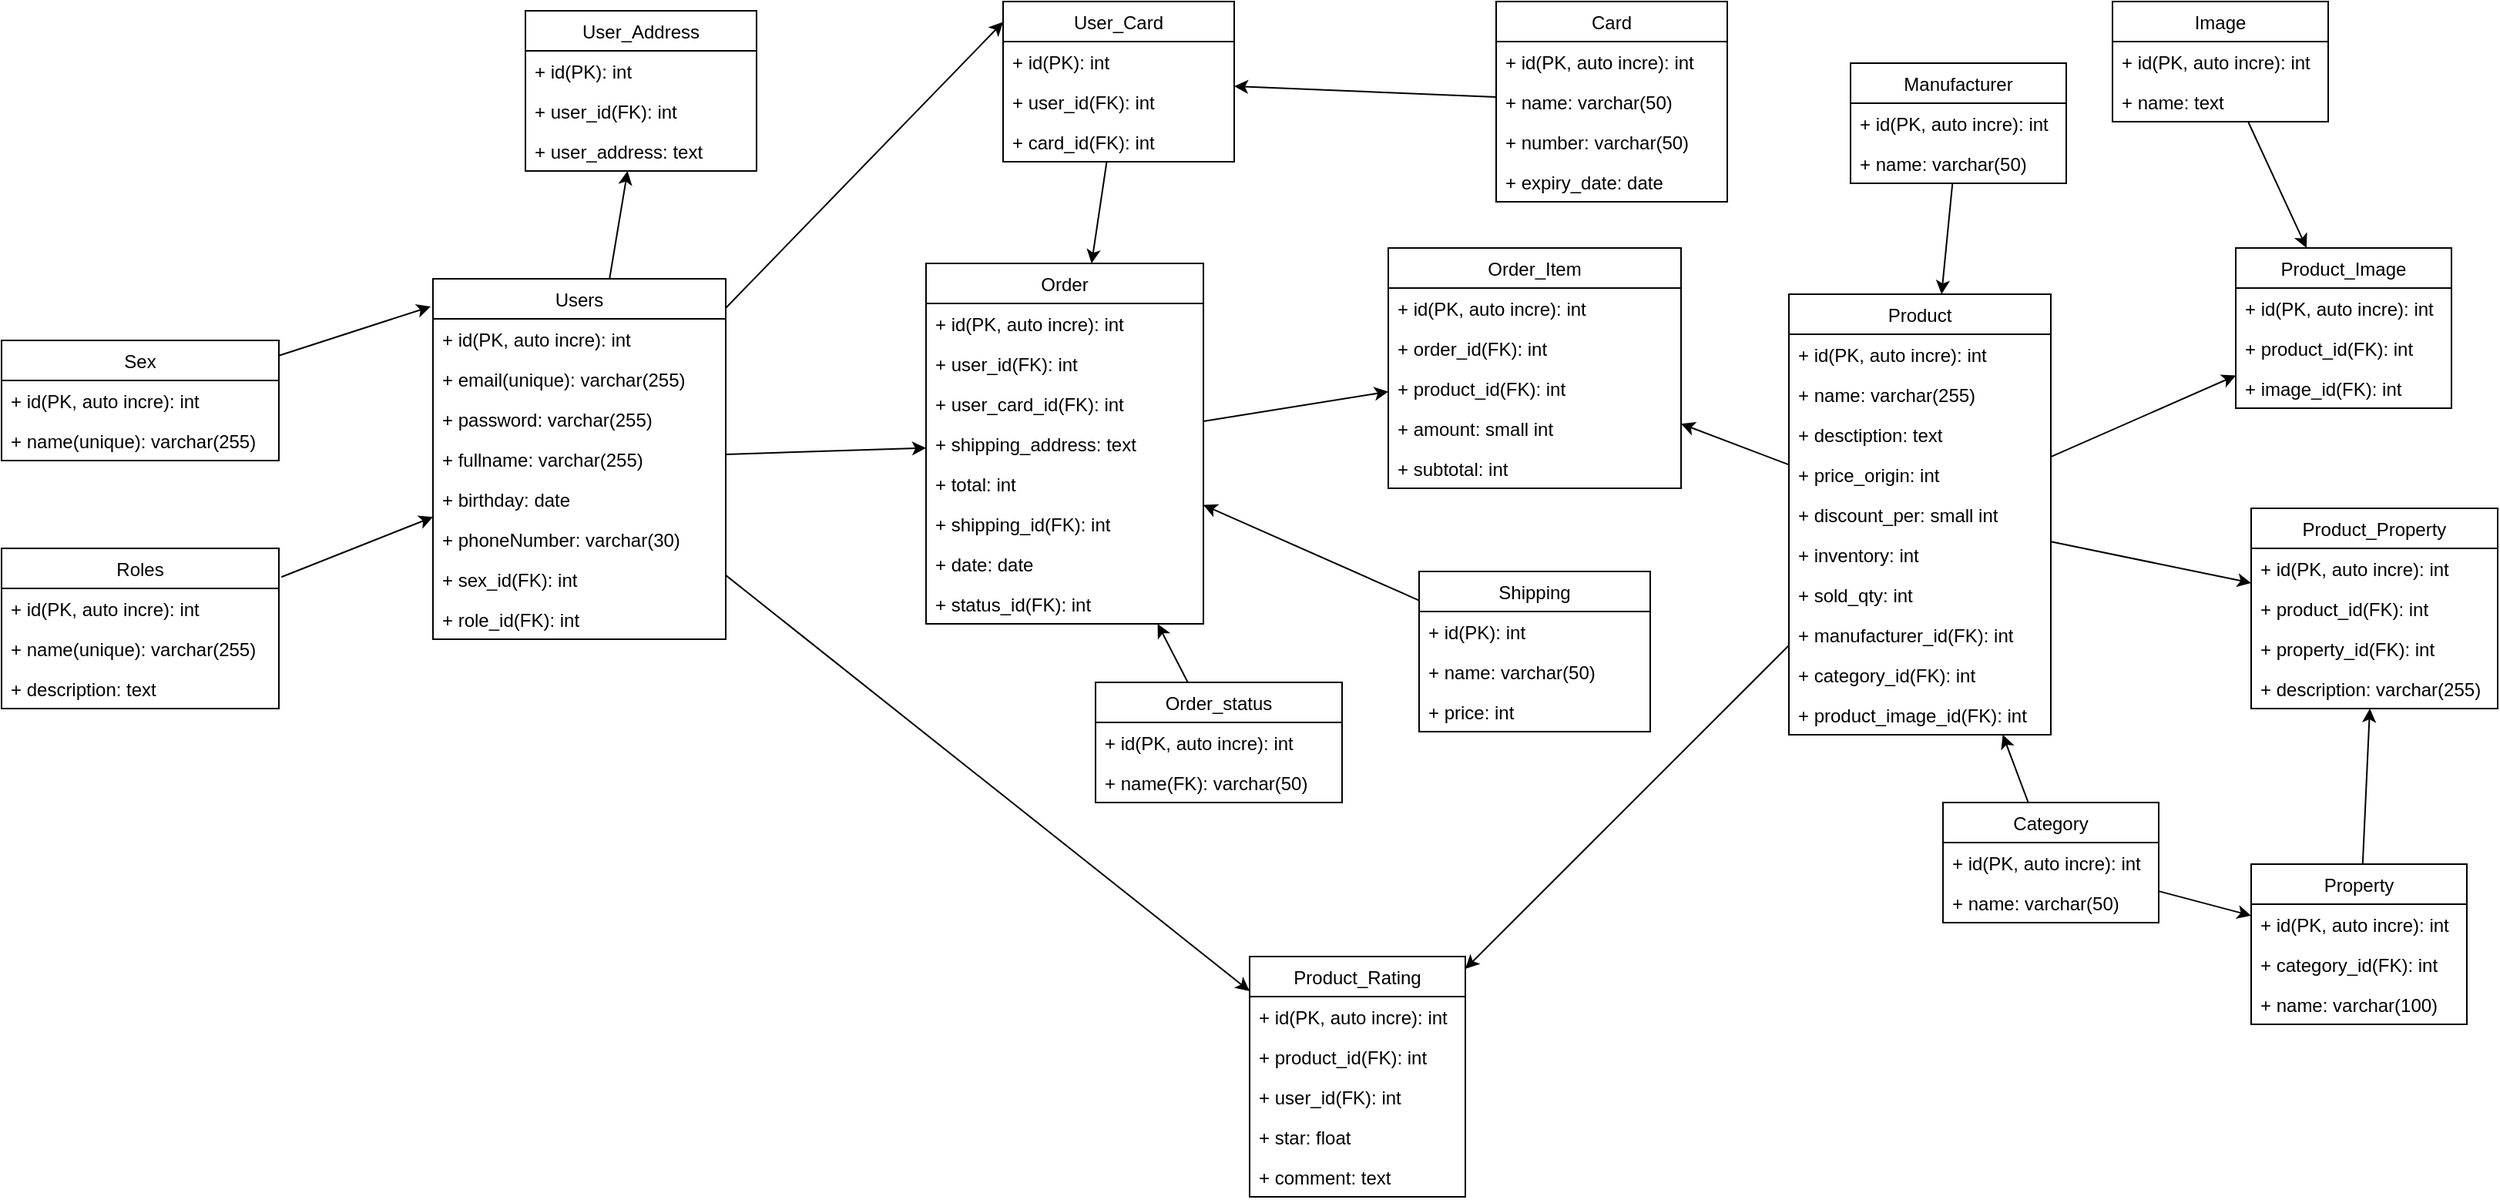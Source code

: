 <mxfile version="20.3.0" type="device"><diagram id="pCCXOSY00g3fwWu3y9kj" name="Page-1"><mxGraphModel dx="1662" dy="857" grid="1" gridSize="10" guides="1" tooltips="1" connect="1" arrows="1" fold="1" page="1" pageScale="1" pageWidth="1654" pageHeight="1169" math="0" shadow="0"><root><mxCell id="0"/><mxCell id="1" parent="0"/><mxCell id="ByuE5IIOljSIj743Fonj-1" value="Users" style="swimlane;fontStyle=0;childLayout=stackLayout;horizontal=1;startSize=26;fillColor=none;horizontalStack=0;resizeParent=1;resizeParentMax=0;resizeLast=0;collapsible=1;marginBottom=0;" parent="1" vertex="1"><mxGeometry x="310" y="190" width="190" height="234" as="geometry"/></mxCell><mxCell id="ByuE5IIOljSIj743Fonj-2" value="+ id(PK, auto incre): int" style="text;strokeColor=none;fillColor=none;align=left;verticalAlign=top;spacingLeft=4;spacingRight=4;overflow=hidden;rotatable=0;points=[[0,0.5],[1,0.5]];portConstraint=eastwest;" parent="ByuE5IIOljSIj743Fonj-1" vertex="1"><mxGeometry y="26" width="190" height="26" as="geometry"/></mxCell><mxCell id="ByuE5IIOljSIj743Fonj-3" value="+ email(unique): varchar(255)" style="text;strokeColor=none;fillColor=none;align=left;verticalAlign=top;spacingLeft=4;spacingRight=4;overflow=hidden;rotatable=0;points=[[0,0.5],[1,0.5]];portConstraint=eastwest;" parent="ByuE5IIOljSIj743Fonj-1" vertex="1"><mxGeometry y="52" width="190" height="26" as="geometry"/></mxCell><mxCell id="ByuE5IIOljSIj743Fonj-4" value="+ password: varchar(255)" style="text;strokeColor=none;fillColor=none;align=left;verticalAlign=top;spacingLeft=4;spacingRight=4;overflow=hidden;rotatable=0;points=[[0,0.5],[1,0.5]];portConstraint=eastwest;" parent="ByuE5IIOljSIj743Fonj-1" vertex="1"><mxGeometry y="78" width="190" height="26" as="geometry"/></mxCell><mxCell id="ByuE5IIOljSIj743Fonj-5" value="+ fullname: varchar(255)" style="text;strokeColor=none;fillColor=none;align=left;verticalAlign=top;spacingLeft=4;spacingRight=4;overflow=hidden;rotatable=0;points=[[0,0.5],[1,0.5]];portConstraint=eastwest;" parent="ByuE5IIOljSIj743Fonj-1" vertex="1"><mxGeometry y="104" width="190" height="26" as="geometry"/></mxCell><mxCell id="ByuE5IIOljSIj743Fonj-9" value="+ birthday: date" style="text;strokeColor=none;fillColor=none;align=left;verticalAlign=top;spacingLeft=4;spacingRight=4;overflow=hidden;rotatable=0;points=[[0,0.5],[1,0.5]];portConstraint=eastwest;" parent="ByuE5IIOljSIj743Fonj-1" vertex="1"><mxGeometry y="130" width="190" height="26" as="geometry"/></mxCell><mxCell id="ByuE5IIOljSIj743Fonj-6" value="+ phoneNumber: varchar(30)" style="text;strokeColor=none;fillColor=none;align=left;verticalAlign=top;spacingLeft=4;spacingRight=4;overflow=hidden;rotatable=0;points=[[0,0.5],[1,0.5]];portConstraint=eastwest;" parent="ByuE5IIOljSIj743Fonj-1" vertex="1"><mxGeometry y="156" width="190" height="26" as="geometry"/></mxCell><mxCell id="ByuE5IIOljSIj743Fonj-7" value="+ sex_id(FK): int " style="text;strokeColor=none;fillColor=none;align=left;verticalAlign=top;spacingLeft=4;spacingRight=4;overflow=hidden;rotatable=0;points=[[0,0.5],[1,0.5]];portConstraint=eastwest;" parent="ByuE5IIOljSIj743Fonj-1" vertex="1"><mxGeometry y="182" width="190" height="26" as="geometry"/></mxCell><mxCell id="ByuE5IIOljSIj743Fonj-42" value="+ role_id(FK): int " style="text;strokeColor=none;fillColor=none;align=left;verticalAlign=top;spacingLeft=4;spacingRight=4;overflow=hidden;rotatable=0;points=[[0,0.5],[1,0.5]];portConstraint=eastwest;" parent="ByuE5IIOljSIj743Fonj-1" vertex="1"><mxGeometry y="208" width="190" height="26" as="geometry"/></mxCell><mxCell id="ByuE5IIOljSIj743Fonj-10" value="Sex" style="swimlane;fontStyle=0;childLayout=stackLayout;horizontal=1;startSize=26;fillColor=none;horizontalStack=0;resizeParent=1;resizeParentMax=0;resizeLast=0;collapsible=1;marginBottom=0;" parent="1" vertex="1"><mxGeometry x="30" y="230" width="180" height="78" as="geometry"/></mxCell><mxCell id="ByuE5IIOljSIj743Fonj-11" value="+ id(PK, auto incre): int" style="text;strokeColor=none;fillColor=none;align=left;verticalAlign=top;spacingLeft=4;spacingRight=4;overflow=hidden;rotatable=0;points=[[0,0.5],[1,0.5]];portConstraint=eastwest;" parent="ByuE5IIOljSIj743Fonj-10" vertex="1"><mxGeometry y="26" width="180" height="26" as="geometry"/></mxCell><mxCell id="ByuE5IIOljSIj743Fonj-12" value="+ name(unique): varchar(255)" style="text;strokeColor=none;fillColor=none;align=left;verticalAlign=top;spacingLeft=4;spacingRight=4;overflow=hidden;rotatable=0;points=[[0,0.5],[1,0.5]];portConstraint=eastwest;" parent="ByuE5IIOljSIj743Fonj-10" vertex="1"><mxGeometry y="52" width="180" height="26" as="geometry"/></mxCell><mxCell id="ByuE5IIOljSIj743Fonj-19" value="User_Address" style="swimlane;fontStyle=0;childLayout=stackLayout;horizontal=1;startSize=26;fillColor=none;horizontalStack=0;resizeParent=1;resizeParentMax=0;resizeLast=0;collapsible=1;marginBottom=0;" parent="1" vertex="1"><mxGeometry x="370" y="16" width="150" height="104" as="geometry"/></mxCell><mxCell id="ByuE5IIOljSIj743Fonj-70" value="+ id(PK): int" style="text;strokeColor=none;fillColor=none;align=left;verticalAlign=top;spacingLeft=4;spacingRight=4;overflow=hidden;rotatable=0;points=[[0,0.5],[1,0.5]];portConstraint=eastwest;" parent="ByuE5IIOljSIj743Fonj-19" vertex="1"><mxGeometry y="26" width="150" height="26" as="geometry"/></mxCell><mxCell id="ByuE5IIOljSIj743Fonj-20" value="+ user_id(FK): int" style="text;strokeColor=none;fillColor=none;align=left;verticalAlign=top;spacingLeft=4;spacingRight=4;overflow=hidden;rotatable=0;points=[[0,0.5],[1,0.5]];portConstraint=eastwest;" parent="ByuE5IIOljSIj743Fonj-19" vertex="1"><mxGeometry y="52" width="150" height="26" as="geometry"/></mxCell><mxCell id="ByuE5IIOljSIj743Fonj-21" value="+ user_address: text" style="text;strokeColor=none;fillColor=none;align=left;verticalAlign=top;spacingLeft=4;spacingRight=4;overflow=hidden;rotatable=0;points=[[0,0.5],[1,0.5]];portConstraint=eastwest;" parent="ByuE5IIOljSIj743Fonj-19" vertex="1"><mxGeometry y="78" width="150" height="26" as="geometry"/></mxCell><mxCell id="ByuE5IIOljSIj743Fonj-25" value="" style="endArrow=classic;html=1;rounded=0;" parent="1" source="ByuE5IIOljSIj743Fonj-1" target="ByuE5IIOljSIj743Fonj-19" edge="1"><mxGeometry width="50" height="50" relative="1" as="geometry"><mxPoint x="630" y="170" as="sourcePoint"/><mxPoint x="610" y="140" as="targetPoint"/></mxGeometry></mxCell><mxCell id="ByuE5IIOljSIj743Fonj-27" value="" style="endArrow=classic;html=1;rounded=0;entryX=-0.008;entryY=0.077;entryDx=0;entryDy=0;entryPerimeter=0;" parent="1" source="ByuE5IIOljSIj743Fonj-10" target="ByuE5IIOljSIj743Fonj-1" edge="1"><mxGeometry width="50" height="50" relative="1" as="geometry"><mxPoint x="621.9" y="95.184" as="sourcePoint"/><mxPoint x="677" y="55.99" as="targetPoint"/></mxGeometry></mxCell><mxCell id="ByuE5IIOljSIj743Fonj-28" value="User_Card" style="swimlane;fontStyle=0;childLayout=stackLayout;horizontal=1;startSize=26;fillColor=none;horizontalStack=0;resizeParent=1;resizeParentMax=0;resizeLast=0;collapsible=1;marginBottom=0;" parent="1" vertex="1"><mxGeometry x="680" y="10" width="150" height="104" as="geometry"/></mxCell><mxCell id="ByuE5IIOljSIj743Fonj-114" value="+ id(PK): int" style="text;strokeColor=none;fillColor=none;align=left;verticalAlign=top;spacingLeft=4;spacingRight=4;overflow=hidden;rotatable=0;points=[[0,0.5],[1,0.5]];portConstraint=eastwest;" parent="ByuE5IIOljSIj743Fonj-28" vertex="1"><mxGeometry y="26" width="150" height="26" as="geometry"/></mxCell><mxCell id="ByuE5IIOljSIj743Fonj-29" value="+ user_id(FK): int" style="text;strokeColor=none;fillColor=none;align=left;verticalAlign=top;spacingLeft=4;spacingRight=4;overflow=hidden;rotatable=0;points=[[0,0.5],[1,0.5]];portConstraint=eastwest;" parent="ByuE5IIOljSIj743Fonj-28" vertex="1"><mxGeometry y="52" width="150" height="26" as="geometry"/></mxCell><mxCell id="ByuE5IIOljSIj743Fonj-30" value="+ card_id(FK): int" style="text;strokeColor=none;fillColor=none;align=left;verticalAlign=top;spacingLeft=4;spacingRight=4;overflow=hidden;rotatable=0;points=[[0,0.5],[1,0.5]];portConstraint=eastwest;" parent="ByuE5IIOljSIj743Fonj-28" vertex="1"><mxGeometry y="78" width="150" height="26" as="geometry"/></mxCell><mxCell id="ByuE5IIOljSIj743Fonj-31" value="Card" style="swimlane;fontStyle=0;childLayout=stackLayout;horizontal=1;startSize=26;fillColor=none;horizontalStack=0;resizeParent=1;resizeParentMax=0;resizeLast=0;collapsible=1;marginBottom=0;" parent="1" vertex="1"><mxGeometry x="1000" y="10" width="150" height="130" as="geometry"/></mxCell><mxCell id="ByuE5IIOljSIj743Fonj-32" value="+ id(PK, auto incre): int" style="text;strokeColor=none;fillColor=none;align=left;verticalAlign=top;spacingLeft=4;spacingRight=4;overflow=hidden;rotatable=0;points=[[0,0.5],[1,0.5]];portConstraint=eastwest;" parent="ByuE5IIOljSIj743Fonj-31" vertex="1"><mxGeometry y="26" width="150" height="26" as="geometry"/></mxCell><mxCell id="ByuE5IIOljSIj743Fonj-35" value="+ name: varchar(50)" style="text;strokeColor=none;fillColor=none;align=left;verticalAlign=top;spacingLeft=4;spacingRight=4;overflow=hidden;rotatable=0;points=[[0,0.5],[1,0.5]];portConstraint=eastwest;" parent="ByuE5IIOljSIj743Fonj-31" vertex="1"><mxGeometry y="52" width="150" height="26" as="geometry"/></mxCell><mxCell id="ByuE5IIOljSIj743Fonj-33" value="+ number: varchar(50)" style="text;strokeColor=none;fillColor=none;align=left;verticalAlign=top;spacingLeft=4;spacingRight=4;overflow=hidden;rotatable=0;points=[[0,0.5],[1,0.5]];portConstraint=eastwest;" parent="ByuE5IIOljSIj743Fonj-31" vertex="1"><mxGeometry y="78" width="150" height="26" as="geometry"/></mxCell><mxCell id="ByuE5IIOljSIj743Fonj-34" value="+ expiry_date: date" style="text;strokeColor=none;fillColor=none;align=left;verticalAlign=top;spacingLeft=4;spacingRight=4;overflow=hidden;rotatable=0;points=[[0,0.5],[1,0.5]];portConstraint=eastwest;" parent="ByuE5IIOljSIj743Fonj-31" vertex="1"><mxGeometry y="104" width="150" height="26" as="geometry"/></mxCell><mxCell id="ByuE5IIOljSIj743Fonj-37" value="" style="endArrow=classic;html=1;rounded=0;" parent="1" source="ByuE5IIOljSIj743Fonj-31" target="ByuE5IIOljSIj743Fonj-28" edge="1"><mxGeometry width="50" height="50" relative="1" as="geometry"><mxPoint x="689.86" y="35.99" as="sourcePoint"/><mxPoint x="641.35" y="30.842" as="targetPoint"/></mxGeometry></mxCell><mxCell id="ByuE5IIOljSIj743Fonj-38" value="" style="endArrow=classic;html=1;rounded=0;entryX=0;entryY=0.128;entryDx=0;entryDy=0;entryPerimeter=0;" parent="1" source="ByuE5IIOljSIj743Fonj-1" target="ByuE5IIOljSIj743Fonj-28" edge="1"><mxGeometry width="50" height="50" relative="1" as="geometry"><mxPoint x="441.9" y="95.184" as="sourcePoint"/><mxPoint x="487" y="35.99" as="targetPoint"/></mxGeometry></mxCell><mxCell id="ByuE5IIOljSIj743Fonj-39" value="Roles" style="swimlane;fontStyle=0;childLayout=stackLayout;horizontal=1;startSize=26;fillColor=none;horizontalStack=0;resizeParent=1;resizeParentMax=0;resizeLast=0;collapsible=1;marginBottom=0;" parent="1" vertex="1"><mxGeometry x="30" y="365" width="180" height="104" as="geometry"/></mxCell><mxCell id="ByuE5IIOljSIj743Fonj-40" value="+ id(PK, auto incre): int" style="text;strokeColor=none;fillColor=none;align=left;verticalAlign=top;spacingLeft=4;spacingRight=4;overflow=hidden;rotatable=0;points=[[0,0.5],[1,0.5]];portConstraint=eastwest;" parent="ByuE5IIOljSIj743Fonj-39" vertex="1"><mxGeometry y="26" width="180" height="26" as="geometry"/></mxCell><mxCell id="ByuE5IIOljSIj743Fonj-41" value="+ name(unique): varchar(255)" style="text;strokeColor=none;fillColor=none;align=left;verticalAlign=top;spacingLeft=4;spacingRight=4;overflow=hidden;rotatable=0;points=[[0,0.5],[1,0.5]];portConstraint=eastwest;" parent="ByuE5IIOljSIj743Fonj-39" vertex="1"><mxGeometry y="52" width="180" height="26" as="geometry"/></mxCell><mxCell id="ByuE5IIOljSIj743Fonj-44" value="+ description: text" style="text;strokeColor=none;fillColor=none;align=left;verticalAlign=top;spacingLeft=4;spacingRight=4;overflow=hidden;rotatable=0;points=[[0,0.5],[1,0.5]];portConstraint=eastwest;" parent="ByuE5IIOljSIj743Fonj-39" vertex="1"><mxGeometry y="78" width="180" height="26" as="geometry"/></mxCell><mxCell id="ByuE5IIOljSIj743Fonj-43" value="" style="endArrow=classic;html=1;rounded=0;exitX=1.009;exitY=0.179;exitDx=0;exitDy=0;exitPerimeter=0;" parent="1" source="ByuE5IIOljSIj743Fonj-39" target="ByuE5IIOljSIj743Fonj-1" edge="1"><mxGeometry width="50" height="50" relative="1" as="geometry"><mxPoint x="202.34" y="31.7" as="sourcePoint"/><mxPoint x="248.48" y="98.018" as="targetPoint"/></mxGeometry></mxCell><mxCell id="ByuE5IIOljSIj743Fonj-45" value="Product" style="swimlane;fontStyle=0;childLayout=stackLayout;horizontal=1;startSize=26;fillColor=none;horizontalStack=0;resizeParent=1;resizeParentMax=0;resizeLast=0;collapsible=1;marginBottom=0;" parent="1" vertex="1"><mxGeometry x="1190" y="200" width="170" height="286" as="geometry"/></mxCell><mxCell id="ByuE5IIOljSIj743Fonj-46" value="+ id(PK, auto incre): int" style="text;strokeColor=none;fillColor=none;align=left;verticalAlign=top;spacingLeft=4;spacingRight=4;overflow=hidden;rotatable=0;points=[[0,0.5],[1,0.5]];portConstraint=eastwest;" parent="ByuE5IIOljSIj743Fonj-45" vertex="1"><mxGeometry y="26" width="170" height="26" as="geometry"/></mxCell><mxCell id="ByuE5IIOljSIj743Fonj-48" value="+ name: varchar(255)" style="text;strokeColor=none;fillColor=none;align=left;verticalAlign=top;spacingLeft=4;spacingRight=4;overflow=hidden;rotatable=0;points=[[0,0.5],[1,0.5]];portConstraint=eastwest;" parent="ByuE5IIOljSIj743Fonj-45" vertex="1"><mxGeometry y="52" width="170" height="26" as="geometry"/></mxCell><mxCell id="ByuE5IIOljSIj743Fonj-51" value="+ desctiption: text" style="text;strokeColor=none;fillColor=none;align=left;verticalAlign=top;spacingLeft=4;spacingRight=4;overflow=hidden;rotatable=0;points=[[0,0.5],[1,0.5]];portConstraint=eastwest;" parent="ByuE5IIOljSIj743Fonj-45" vertex="1"><mxGeometry y="78" width="170" height="26" as="geometry"/></mxCell><mxCell id="ByuE5IIOljSIj743Fonj-52" value="+ price_origin: int" style="text;strokeColor=none;fillColor=none;align=left;verticalAlign=top;spacingLeft=4;spacingRight=4;overflow=hidden;rotatable=0;points=[[0,0.5],[1,0.5]];portConstraint=eastwest;" parent="ByuE5IIOljSIj743Fonj-45" vertex="1"><mxGeometry y="104" width="170" height="26" as="geometry"/></mxCell><mxCell id="ByuE5IIOljSIj743Fonj-131" value="+ discount_per: small int" style="text;strokeColor=none;fillColor=none;align=left;verticalAlign=top;spacingLeft=4;spacingRight=4;overflow=hidden;rotatable=0;points=[[0,0.5],[1,0.5]];portConstraint=eastwest;" parent="ByuE5IIOljSIj743Fonj-45" vertex="1"><mxGeometry y="130" width="170" height="26" as="geometry"/></mxCell><mxCell id="ByuE5IIOljSIj743Fonj-94" value="+ inventory: int" style="text;strokeColor=none;fillColor=none;align=left;verticalAlign=top;spacingLeft=4;spacingRight=4;overflow=hidden;rotatable=0;points=[[0,0.5],[1,0.5]];portConstraint=eastwest;" parent="ByuE5IIOljSIj743Fonj-45" vertex="1"><mxGeometry y="156" width="170" height="26" as="geometry"/></mxCell><mxCell id="uLathXWh0T-gcdPRuInu-1" value="+ sold_qty: int" style="text;strokeColor=none;fillColor=none;align=left;verticalAlign=top;spacingLeft=4;spacingRight=4;overflow=hidden;rotatable=0;points=[[0,0.5],[1,0.5]];portConstraint=eastwest;" parent="ByuE5IIOljSIj743Fonj-45" vertex="1"><mxGeometry y="182" width="170" height="26" as="geometry"/></mxCell><mxCell id="ByuE5IIOljSIj743Fonj-53" value="+ manufacturer_id(FK): int" style="text;strokeColor=none;fillColor=none;align=left;verticalAlign=top;spacingLeft=4;spacingRight=4;overflow=hidden;rotatable=0;points=[[0,0.5],[1,0.5]];portConstraint=eastwest;" parent="ByuE5IIOljSIj743Fonj-45" vertex="1"><mxGeometry y="208" width="170" height="26" as="geometry"/></mxCell><mxCell id="ByuE5IIOljSIj743Fonj-73" value="+ category_id(FK): int" style="text;strokeColor=none;fillColor=none;align=left;verticalAlign=top;spacingLeft=4;spacingRight=4;overflow=hidden;rotatable=0;points=[[0,0.5],[1,0.5]];portConstraint=eastwest;" parent="ByuE5IIOljSIj743Fonj-45" vertex="1"><mxGeometry y="234" width="170" height="26" as="geometry"/></mxCell><mxCell id="ByuE5IIOljSIj743Fonj-54" value="+ product_image_id(FK): int" style="text;strokeColor=none;fillColor=none;align=left;verticalAlign=top;spacingLeft=4;spacingRight=4;overflow=hidden;rotatable=0;points=[[0,0.5],[1,0.5]];portConstraint=eastwest;" parent="ByuE5IIOljSIj743Fonj-45" vertex="1"><mxGeometry y="260" width="170" height="26" as="geometry"/></mxCell><mxCell id="ByuE5IIOljSIj743Fonj-55" value="Manufacturer" style="swimlane;fontStyle=0;childLayout=stackLayout;horizontal=1;startSize=26;fillColor=none;horizontalStack=0;resizeParent=1;resizeParentMax=0;resizeLast=0;collapsible=1;marginBottom=0;" parent="1" vertex="1"><mxGeometry x="1230" y="50" width="140" height="78" as="geometry"/></mxCell><mxCell id="ByuE5IIOljSIj743Fonj-56" value="+ id(PK, auto incre): int" style="text;strokeColor=none;fillColor=none;align=left;verticalAlign=top;spacingLeft=4;spacingRight=4;overflow=hidden;rotatable=0;points=[[0,0.5],[1,0.5]];portConstraint=eastwest;" parent="ByuE5IIOljSIj743Fonj-55" vertex="1"><mxGeometry y="26" width="140" height="26" as="geometry"/></mxCell><mxCell id="ByuE5IIOljSIj743Fonj-57" value="+ name: varchar(50)" style="text;strokeColor=none;fillColor=none;align=left;verticalAlign=top;spacingLeft=4;spacingRight=4;overflow=hidden;rotatable=0;points=[[0,0.5],[1,0.5]];portConstraint=eastwest;" parent="ByuE5IIOljSIj743Fonj-55" vertex="1"><mxGeometry y="52" width="140" height="26" as="geometry"/></mxCell><mxCell id="ByuE5IIOljSIj743Fonj-61" value="" style="endArrow=classic;html=1;rounded=0;" parent="1" source="ByuE5IIOljSIj743Fonj-55" target="ByuE5IIOljSIj743Fonj-45" edge="1"><mxGeometry width="50" height="50" relative="1" as="geometry"><mxPoint x="201.62" y="148.616" as="sourcePoint"/><mxPoint x="250" y="164.942" as="targetPoint"/></mxGeometry></mxCell><mxCell id="ByuE5IIOljSIj743Fonj-62" value="Image" style="swimlane;fontStyle=0;childLayout=stackLayout;horizontal=1;startSize=26;fillColor=none;horizontalStack=0;resizeParent=1;resizeParentMax=0;resizeLast=0;collapsible=1;marginBottom=0;" parent="1" vertex="1"><mxGeometry x="1400" y="10" width="140" height="78" as="geometry"/></mxCell><mxCell id="ByuE5IIOljSIj743Fonj-63" value="+ id(PK, auto incre): int" style="text;strokeColor=none;fillColor=none;align=left;verticalAlign=top;spacingLeft=4;spacingRight=4;overflow=hidden;rotatable=0;points=[[0,0.5],[1,0.5]];portConstraint=eastwest;" parent="ByuE5IIOljSIj743Fonj-62" vertex="1"><mxGeometry y="26" width="140" height="26" as="geometry"/></mxCell><mxCell id="ByuE5IIOljSIj743Fonj-64" value="+ name: text" style="text;strokeColor=none;fillColor=none;align=left;verticalAlign=top;spacingLeft=4;spacingRight=4;overflow=hidden;rotatable=0;points=[[0,0.5],[1,0.5]];portConstraint=eastwest;" parent="ByuE5IIOljSIj743Fonj-62" vertex="1"><mxGeometry y="52" width="140" height="26" as="geometry"/></mxCell><mxCell id="ByuE5IIOljSIj743Fonj-65" value="Product_Image" style="swimlane;fontStyle=0;childLayout=stackLayout;horizontal=1;startSize=26;fillColor=none;horizontalStack=0;resizeParent=1;resizeParentMax=0;resizeLast=0;collapsible=1;marginBottom=0;" parent="1" vertex="1"><mxGeometry x="1480" y="170" width="140" height="104" as="geometry"/></mxCell><mxCell id="ByuE5IIOljSIj743Fonj-66" value="+ id(PK, auto incre): int" style="text;strokeColor=none;fillColor=none;align=left;verticalAlign=top;spacingLeft=4;spacingRight=4;overflow=hidden;rotatable=0;points=[[0,0.5],[1,0.5]];portConstraint=eastwest;" parent="ByuE5IIOljSIj743Fonj-65" vertex="1"><mxGeometry y="26" width="140" height="26" as="geometry"/></mxCell><mxCell id="ByuE5IIOljSIj743Fonj-67" value="+ product_id(FK): int" style="text;strokeColor=none;fillColor=none;align=left;verticalAlign=top;spacingLeft=4;spacingRight=4;overflow=hidden;rotatable=0;points=[[0,0.5],[1,0.5]];portConstraint=eastwest;" parent="ByuE5IIOljSIj743Fonj-65" vertex="1"><mxGeometry y="52" width="140" height="26" as="geometry"/></mxCell><mxCell id="ByuE5IIOljSIj743Fonj-72" value="+ image_id(FK): int" style="text;strokeColor=none;fillColor=none;align=left;verticalAlign=top;spacingLeft=4;spacingRight=4;overflow=hidden;rotatable=0;points=[[0,0.5],[1,0.5]];portConstraint=eastwest;" parent="ByuE5IIOljSIj743Fonj-65" vertex="1"><mxGeometry y="78" width="140" height="26" as="geometry"/></mxCell><mxCell id="ByuE5IIOljSIj743Fonj-69" value="" style="endArrow=classic;html=1;rounded=0;" parent="1" source="ByuE5IIOljSIj743Fonj-62" target="ByuE5IIOljSIj743Fonj-65" edge="1"><mxGeometry width="50" height="50" relative="1" as="geometry"><mxPoint x="199.32" y="448.658" as="sourcePoint"/><mxPoint x="360.34" y="466.64" as="targetPoint"/></mxGeometry></mxCell><mxCell id="ByuE5IIOljSIj743Fonj-71" value="" style="endArrow=classic;html=1;rounded=0;" parent="1" source="ByuE5IIOljSIj743Fonj-45" target="ByuE5IIOljSIj743Fonj-65" edge="1"><mxGeometry width="50" height="50" relative="1" as="geometry"><mxPoint x="132.38" y="556.24" as="sourcePoint"/><mxPoint x="186.92" y="591.778" as="targetPoint"/></mxGeometry></mxCell><mxCell id="ByuE5IIOljSIj743Fonj-74" value="Category" style="swimlane;fontStyle=0;childLayout=stackLayout;horizontal=1;startSize=26;fillColor=none;horizontalStack=0;resizeParent=1;resizeParentMax=0;resizeLast=0;collapsible=1;marginBottom=0;" parent="1" vertex="1"><mxGeometry x="1290" y="530" width="140" height="78" as="geometry"/></mxCell><mxCell id="ByuE5IIOljSIj743Fonj-75" value="+ id(PK, auto incre): int" style="text;strokeColor=none;fillColor=none;align=left;verticalAlign=top;spacingLeft=4;spacingRight=4;overflow=hidden;rotatable=0;points=[[0,0.5],[1,0.5]];portConstraint=eastwest;" parent="ByuE5IIOljSIj743Fonj-74" vertex="1"><mxGeometry y="26" width="140" height="26" as="geometry"/></mxCell><mxCell id="ByuE5IIOljSIj743Fonj-76" value="+ name: varchar(50)" style="text;strokeColor=none;fillColor=none;align=left;verticalAlign=top;spacingLeft=4;spacingRight=4;overflow=hidden;rotatable=0;points=[[0,0.5],[1,0.5]];portConstraint=eastwest;" parent="ByuE5IIOljSIj743Fonj-74" vertex="1"><mxGeometry y="52" width="140" height="26" as="geometry"/></mxCell><mxCell id="ByuE5IIOljSIj743Fonj-77" value="" style="endArrow=classic;html=1;rounded=0;" parent="1" source="ByuE5IIOljSIj743Fonj-74" target="ByuE5IIOljSIj743Fonj-45" edge="1"><mxGeometry width="50" height="50" relative="1" as="geometry"><mxPoint x="219.32" y="431.658" as="sourcePoint"/><mxPoint x="280.34" y="468.72" as="targetPoint"/></mxGeometry></mxCell><mxCell id="ByuE5IIOljSIj743Fonj-79" value="Property" style="swimlane;fontStyle=0;childLayout=stackLayout;horizontal=1;startSize=26;fillColor=none;horizontalStack=0;resizeParent=1;resizeParentMax=0;resizeLast=0;collapsible=1;marginBottom=0;" parent="1" vertex="1"><mxGeometry x="1490" y="570" width="140" height="104" as="geometry"/></mxCell><mxCell id="ByuE5IIOljSIj743Fonj-80" value="+ id(PK, auto incre): int" style="text;strokeColor=none;fillColor=none;align=left;verticalAlign=top;spacingLeft=4;spacingRight=4;overflow=hidden;rotatable=0;points=[[0,0.5],[1,0.5]];portConstraint=eastwest;" parent="ByuE5IIOljSIj743Fonj-79" vertex="1"><mxGeometry y="26" width="140" height="26" as="geometry"/></mxCell><mxCell id="ByuE5IIOljSIj743Fonj-81" value="+ category_id(FK): int" style="text;strokeColor=none;fillColor=none;align=left;verticalAlign=top;spacingLeft=4;spacingRight=4;overflow=hidden;rotatable=0;points=[[0,0.5],[1,0.5]];portConstraint=eastwest;" parent="ByuE5IIOljSIj743Fonj-79" vertex="1"><mxGeometry y="52" width="140" height="26" as="geometry"/></mxCell><mxCell id="ByuE5IIOljSIj743Fonj-82" value="+ name: varchar(100)" style="text;strokeColor=none;fillColor=none;align=left;verticalAlign=top;spacingLeft=4;spacingRight=4;overflow=hidden;rotatable=0;points=[[0,0.5],[1,0.5]];portConstraint=eastwest;" parent="ByuE5IIOljSIj743Fonj-79" vertex="1"><mxGeometry y="78" width="140" height="26" as="geometry"/></mxCell><mxCell id="ByuE5IIOljSIj743Fonj-84" value="" style="endArrow=classic;html=1;rounded=0;" parent="1" source="ByuE5IIOljSIj743Fonj-74" target="ByuE5IIOljSIj743Fonj-79" edge="1"><mxGeometry width="50" height="50" relative="1" as="geometry"><mxPoint x="538.489" y="736" as="sourcePoint"/><mxPoint x="440" y="630.795" as="targetPoint"/></mxGeometry></mxCell><mxCell id="ByuE5IIOljSIj743Fonj-85" value="Product_Property" style="swimlane;fontStyle=0;childLayout=stackLayout;horizontal=1;startSize=26;fillColor=none;horizontalStack=0;resizeParent=1;resizeParentMax=0;resizeLast=0;collapsible=1;marginBottom=0;" parent="1" vertex="1"><mxGeometry x="1490" y="339" width="160" height="130" as="geometry"/></mxCell><mxCell id="ByuE5IIOljSIj743Fonj-86" value="+ id(PK, auto incre): int" style="text;strokeColor=none;fillColor=none;align=left;verticalAlign=top;spacingLeft=4;spacingRight=4;overflow=hidden;rotatable=0;points=[[0,0.5],[1,0.5]];portConstraint=eastwest;" parent="ByuE5IIOljSIj743Fonj-85" vertex="1"><mxGeometry y="26" width="160" height="26" as="geometry"/></mxCell><mxCell id="ByuE5IIOljSIj743Fonj-87" value="+ product_id(FK): int" style="text;strokeColor=none;fillColor=none;align=left;verticalAlign=top;spacingLeft=4;spacingRight=4;overflow=hidden;rotatable=0;points=[[0,0.5],[1,0.5]];portConstraint=eastwest;" parent="ByuE5IIOljSIj743Fonj-85" vertex="1"><mxGeometry y="52" width="160" height="26" as="geometry"/></mxCell><mxCell id="ByuE5IIOljSIj743Fonj-90" value="+ property_id(FK): int" style="text;strokeColor=none;fillColor=none;align=left;verticalAlign=top;spacingLeft=4;spacingRight=4;overflow=hidden;rotatable=0;points=[[0,0.5],[1,0.5]];portConstraint=eastwest;" parent="ByuE5IIOljSIj743Fonj-85" vertex="1"><mxGeometry y="78" width="160" height="26" as="geometry"/></mxCell><mxCell id="ByuE5IIOljSIj743Fonj-89" value="+ description: varchar(255)" style="text;strokeColor=none;fillColor=none;align=left;verticalAlign=top;spacingLeft=4;spacingRight=4;overflow=hidden;rotatable=0;points=[[0,0.5],[1,0.5]];portConstraint=eastwest;" parent="ByuE5IIOljSIj743Fonj-85" vertex="1"><mxGeometry y="104" width="160" height="26" as="geometry"/></mxCell><mxCell id="ByuE5IIOljSIj743Fonj-92" value="" style="endArrow=classic;html=1;rounded=0;" parent="1" source="ByuE5IIOljSIj743Fonj-45" target="ByuE5IIOljSIj743Fonj-85" edge="1"><mxGeometry width="50" height="50" relative="1" as="geometry"><mxPoint x="558.489" y="610" as="sourcePoint"/><mxPoint x="460.0" y="504.795" as="targetPoint"/></mxGeometry></mxCell><mxCell id="ByuE5IIOljSIj743Fonj-93" value="" style="endArrow=classic;html=1;rounded=0;" parent="1" source="ByuE5IIOljSIj743Fonj-79" target="ByuE5IIOljSIj743Fonj-85" edge="1"><mxGeometry width="50" height="50" relative="1" as="geometry"><mxPoint x="660" y="742.574" as="sourcePoint"/><mxPoint x="760" y="704.426" as="targetPoint"/></mxGeometry></mxCell><mxCell id="ByuE5IIOljSIj743Fonj-95" value="Order_Item" style="swimlane;fontStyle=0;childLayout=stackLayout;horizontal=1;startSize=26;fillColor=none;horizontalStack=0;resizeParent=1;resizeParentMax=0;resizeLast=0;collapsible=1;marginBottom=0;" parent="1" vertex="1"><mxGeometry x="930" y="170" width="190" height="156" as="geometry"/></mxCell><mxCell id="ByuE5IIOljSIj743Fonj-96" value="+ id(PK, auto incre): int" style="text;strokeColor=none;fillColor=none;align=left;verticalAlign=top;spacingLeft=4;spacingRight=4;overflow=hidden;rotatable=0;points=[[0,0.5],[1,0.5]];portConstraint=eastwest;" parent="ByuE5IIOljSIj743Fonj-95" vertex="1"><mxGeometry y="26" width="190" height="26" as="geometry"/></mxCell><mxCell id="ByuE5IIOljSIj743Fonj-118" value="+ order_id(FK): int" style="text;strokeColor=none;fillColor=none;align=left;verticalAlign=top;spacingLeft=4;spacingRight=4;overflow=hidden;rotatable=0;points=[[0,0.5],[1,0.5]];portConstraint=eastwest;" parent="ByuE5IIOljSIj743Fonj-95" vertex="1"><mxGeometry y="52" width="190" height="26" as="geometry"/></mxCell><mxCell id="ByuE5IIOljSIj743Fonj-97" value="+ product_id(FK): int" style="text;strokeColor=none;fillColor=none;align=left;verticalAlign=top;spacingLeft=4;spacingRight=4;overflow=hidden;rotatable=0;points=[[0,0.5],[1,0.5]];portConstraint=eastwest;" parent="ByuE5IIOljSIj743Fonj-95" vertex="1"><mxGeometry y="78" width="190" height="26" as="geometry"/></mxCell><mxCell id="ByuE5IIOljSIj743Fonj-98" value="+ amount: small int" style="text;strokeColor=none;fillColor=none;align=left;verticalAlign=top;spacingLeft=4;spacingRight=4;overflow=hidden;rotatable=0;points=[[0,0.5],[1,0.5]];portConstraint=eastwest;" parent="ByuE5IIOljSIj743Fonj-95" vertex="1"><mxGeometry y="104" width="190" height="26" as="geometry"/></mxCell><mxCell id="ByuE5IIOljSIj743Fonj-143" value="+ subtotal: int" style="text;strokeColor=none;fillColor=none;align=left;verticalAlign=top;spacingLeft=4;spacingRight=4;overflow=hidden;rotatable=0;points=[[0,0.5],[1,0.5]];portConstraint=eastwest;" parent="ByuE5IIOljSIj743Fonj-95" vertex="1"><mxGeometry y="130" width="190" height="26" as="geometry"/></mxCell><mxCell id="ByuE5IIOljSIj743Fonj-100" value="Order" style="swimlane;fontStyle=0;childLayout=stackLayout;horizontal=1;startSize=26;fillColor=none;horizontalStack=0;resizeParent=1;resizeParentMax=0;resizeLast=0;collapsible=1;marginBottom=0;" parent="1" vertex="1"><mxGeometry x="630" y="180" width="180" height="234" as="geometry"/></mxCell><mxCell id="ByuE5IIOljSIj743Fonj-101" value="+ id(PK, auto incre): int" style="text;strokeColor=none;fillColor=none;align=left;verticalAlign=top;spacingLeft=4;spacingRight=4;overflow=hidden;rotatable=0;points=[[0,0.5],[1,0.5]];portConstraint=eastwest;" parent="ByuE5IIOljSIj743Fonj-100" vertex="1"><mxGeometry y="26" width="180" height="26" as="geometry"/></mxCell><mxCell id="ByuE5IIOljSIj743Fonj-102" value="+ user_id(FK): int" style="text;strokeColor=none;fillColor=none;align=left;verticalAlign=top;spacingLeft=4;spacingRight=4;overflow=hidden;rotatable=0;points=[[0,0.5],[1,0.5]];portConstraint=eastwest;" parent="ByuE5IIOljSIj743Fonj-100" vertex="1"><mxGeometry y="52" width="180" height="26" as="geometry"/></mxCell><mxCell id="ByuE5IIOljSIj743Fonj-113" value="+ user_card_id(FK): int" style="text;strokeColor=none;fillColor=none;align=left;verticalAlign=top;spacingLeft=4;spacingRight=4;overflow=hidden;rotatable=0;points=[[0,0.5],[1,0.5]];portConstraint=eastwest;" parent="ByuE5IIOljSIj743Fonj-100" vertex="1"><mxGeometry y="78" width="180" height="26" as="geometry"/></mxCell><mxCell id="ByuE5IIOljSIj743Fonj-145" value="+ shipping_address: text" style="text;strokeColor=none;fillColor=none;align=left;verticalAlign=top;spacingLeft=4;spacingRight=4;overflow=hidden;rotatable=0;points=[[0,0.5],[1,0.5]];portConstraint=eastwest;" parent="ByuE5IIOljSIj743Fonj-100" vertex="1"><mxGeometry y="104" width="180" height="26" as="geometry"/></mxCell><mxCell id="ByuE5IIOljSIj743Fonj-112" value="+ total: int" style="text;strokeColor=none;fillColor=none;align=left;verticalAlign=top;spacingLeft=4;spacingRight=4;overflow=hidden;rotatable=0;points=[[0,0.5],[1,0.5]];portConstraint=eastwest;" parent="ByuE5IIOljSIj743Fonj-100" vertex="1"><mxGeometry y="130" width="180" height="26" as="geometry"/></mxCell><mxCell id="ByuE5IIOljSIj743Fonj-99" value="+ shipping_id(FK): int" style="text;strokeColor=none;fillColor=none;align=left;verticalAlign=top;spacingLeft=4;spacingRight=4;overflow=hidden;rotatable=0;points=[[0,0.5],[1,0.5]];portConstraint=eastwest;" parent="ByuE5IIOljSIj743Fonj-100" vertex="1"><mxGeometry y="156" width="180" height="26" as="geometry"/></mxCell><mxCell id="ByuE5IIOljSIj743Fonj-103" value="+ date: date" style="text;strokeColor=none;fillColor=none;align=left;verticalAlign=top;spacingLeft=4;spacingRight=4;overflow=hidden;rotatable=0;points=[[0,0.5],[1,0.5]];portConstraint=eastwest;" parent="ByuE5IIOljSIj743Fonj-100" vertex="1"><mxGeometry y="182" width="180" height="26" as="geometry"/></mxCell><mxCell id="ByuE5IIOljSIj743Fonj-115" value="+ status_id(FK): int" style="text;strokeColor=none;fillColor=none;align=left;verticalAlign=top;spacingLeft=4;spacingRight=4;overflow=hidden;rotatable=0;points=[[0,0.5],[1,0.5]];portConstraint=eastwest;" parent="ByuE5IIOljSIj743Fonj-100" vertex="1"><mxGeometry y="208" width="180" height="26" as="geometry"/></mxCell><mxCell id="ByuE5IIOljSIj743Fonj-105" value="" style="endArrow=classic;html=1;rounded=0;" parent="1" source="ByuE5IIOljSIj743Fonj-1" target="ByuE5IIOljSIj743Fonj-100" edge="1"><mxGeometry width="50" height="50" relative="1" as="geometry"><mxPoint x="440" y="169.472" as="sourcePoint"/><mxPoint x="490" y="154.984" as="targetPoint"/></mxGeometry></mxCell><mxCell id="ByuE5IIOljSIj743Fonj-106" value="Order_status" style="swimlane;fontStyle=0;childLayout=stackLayout;horizontal=1;startSize=26;fillColor=none;horizontalStack=0;resizeParent=1;resizeParentMax=0;resizeLast=0;collapsible=1;marginBottom=0;" parent="1" vertex="1"><mxGeometry x="740" y="452" width="160" height="78" as="geometry"/></mxCell><mxCell id="ByuE5IIOljSIj743Fonj-107" value="+ id(PK, auto incre): int" style="text;strokeColor=none;fillColor=none;align=left;verticalAlign=top;spacingLeft=4;spacingRight=4;overflow=hidden;rotatable=0;points=[[0,0.5],[1,0.5]];portConstraint=eastwest;" parent="ByuE5IIOljSIj743Fonj-106" vertex="1"><mxGeometry y="26" width="160" height="26" as="geometry"/></mxCell><mxCell id="ByuE5IIOljSIj743Fonj-108" value="+ name(FK): varchar(50)" style="text;strokeColor=none;fillColor=none;align=left;verticalAlign=top;spacingLeft=4;spacingRight=4;overflow=hidden;rotatable=0;points=[[0,0.5],[1,0.5]];portConstraint=eastwest;" parent="ByuE5IIOljSIj743Fonj-106" vertex="1"><mxGeometry y="52" width="160" height="26" as="geometry"/></mxCell><mxCell id="ByuE5IIOljSIj743Fonj-111" value="" style="endArrow=classic;html=1;rounded=0;" parent="1" source="ByuE5IIOljSIj743Fonj-106" target="ByuE5IIOljSIj743Fonj-100" edge="1"><mxGeometry width="50" height="50" relative="1" as="geometry"><mxPoint x="677.6" y="151.552" as="sourcePoint"/><mxPoint x="640.6" y="159.82" as="targetPoint"/></mxGeometry></mxCell><mxCell id="ByuE5IIOljSIj743Fonj-116" value="" style="endArrow=classic;html=1;rounded=0;" parent="1" source="ByuE5IIOljSIj743Fonj-45" target="ByuE5IIOljSIj743Fonj-95" edge="1"><mxGeometry width="50" height="50" relative="1" as="geometry"><mxPoint x="440" y="240.764" as="sourcePoint"/><mxPoint x="710" y="365.146" as="targetPoint"/></mxGeometry></mxCell><mxCell id="ByuE5IIOljSIj743Fonj-117" value="" style="endArrow=classic;html=1;rounded=0;" parent="1" source="ByuE5IIOljSIj743Fonj-100" target="ByuE5IIOljSIj743Fonj-95" edge="1"><mxGeometry width="50" height="50" relative="1" as="geometry"><mxPoint x="860" y="350" as="sourcePoint"/><mxPoint x="870" y="394.333" as="targetPoint"/></mxGeometry></mxCell><mxCell id="ByuE5IIOljSIj743Fonj-128" value="" style="endArrow=classic;html=1;rounded=0;" parent="1" source="ByuE5IIOljSIj743Fonj-28" target="ByuE5IIOljSIj743Fonj-100" edge="1"><mxGeometry width="50" height="50" relative="1" as="geometry"><mxPoint x="915" y="134.616" as="sourcePoint"/><mxPoint x="810" y="290" as="targetPoint"/></mxGeometry></mxCell><mxCell id="ByuE5IIOljSIj743Fonj-134" value="Shipping" style="swimlane;fontStyle=0;childLayout=stackLayout;horizontal=1;startSize=26;fillColor=none;horizontalStack=0;resizeParent=1;resizeParentMax=0;resizeLast=0;collapsible=1;marginBottom=0;" parent="1" vertex="1"><mxGeometry x="950" y="380" width="150" height="104" as="geometry"/></mxCell><mxCell id="ByuE5IIOljSIj743Fonj-135" value="+ id(PK): int" style="text;strokeColor=none;fillColor=none;align=left;verticalAlign=top;spacingLeft=4;spacingRight=4;overflow=hidden;rotatable=0;points=[[0,0.5],[1,0.5]];portConstraint=eastwest;" parent="ByuE5IIOljSIj743Fonj-134" vertex="1"><mxGeometry y="26" width="150" height="26" as="geometry"/></mxCell><mxCell id="ByuE5IIOljSIj743Fonj-136" value="+ name: varchar(50)" style="text;strokeColor=none;fillColor=none;align=left;verticalAlign=top;spacingLeft=4;spacingRight=4;overflow=hidden;rotatable=0;points=[[0,0.5],[1,0.5]];portConstraint=eastwest;" parent="ByuE5IIOljSIj743Fonj-134" vertex="1"><mxGeometry y="52" width="150" height="26" as="geometry"/></mxCell><mxCell id="ByuE5IIOljSIj743Fonj-137" value="+ price: int" style="text;strokeColor=none;fillColor=none;align=left;verticalAlign=top;spacingLeft=4;spacingRight=4;overflow=hidden;rotatable=0;points=[[0,0.5],[1,0.5]];portConstraint=eastwest;" parent="ByuE5IIOljSIj743Fonj-134" vertex="1"><mxGeometry y="78" width="150" height="26" as="geometry"/></mxCell><mxCell id="ByuE5IIOljSIj743Fonj-144" value="" style="endArrow=classic;html=1;rounded=0;" parent="1" source="ByuE5IIOljSIj743Fonj-134" target="ByuE5IIOljSIj743Fonj-100" edge="1"><mxGeometry width="50" height="50" relative="1" as="geometry"><mxPoint x="721.561" y="284.0" as="sourcePoint"/><mxPoint x="880" y="429.661" as="targetPoint"/></mxGeometry></mxCell><mxCell id="ByuE5IIOljSIj743Fonj-155" value="Product_Rating" style="swimlane;fontStyle=0;childLayout=stackLayout;horizontal=1;startSize=26;fillColor=none;horizontalStack=0;resizeParent=1;resizeParentMax=0;resizeLast=0;collapsible=1;marginBottom=0;" parent="1" vertex="1"><mxGeometry x="840" y="630" width="140" height="156" as="geometry"/></mxCell><mxCell id="ByuE5IIOljSIj743Fonj-156" value="+ id(PK, auto incre): int" style="text;strokeColor=none;fillColor=none;align=left;verticalAlign=top;spacingLeft=4;spacingRight=4;overflow=hidden;rotatable=0;points=[[0,0.5],[1,0.5]];portConstraint=eastwest;" parent="ByuE5IIOljSIj743Fonj-155" vertex="1"><mxGeometry y="26" width="140" height="26" as="geometry"/></mxCell><mxCell id="ByuE5IIOljSIj743Fonj-158" value="+ product_id(FK): int" style="text;strokeColor=none;fillColor=none;align=left;verticalAlign=top;spacingLeft=4;spacingRight=4;overflow=hidden;rotatable=0;points=[[0,0.5],[1,0.5]];portConstraint=eastwest;" parent="ByuE5IIOljSIj743Fonj-155" vertex="1"><mxGeometry y="52" width="140" height="26" as="geometry"/></mxCell><mxCell id="ByuE5IIOljSIj743Fonj-161" value="+ user_id(FK): int" style="text;strokeColor=none;fillColor=none;align=left;verticalAlign=top;spacingLeft=4;spacingRight=4;overflow=hidden;rotatable=0;points=[[0,0.5],[1,0.5]];portConstraint=eastwest;" parent="ByuE5IIOljSIj743Fonj-155" vertex="1"><mxGeometry y="78" width="140" height="26" as="geometry"/></mxCell><mxCell id="ByuE5IIOljSIj743Fonj-153" value="+ star: float" style="text;strokeColor=none;fillColor=none;align=left;verticalAlign=top;spacingLeft=4;spacingRight=4;overflow=hidden;rotatable=0;points=[[0,0.5],[1,0.5]];portConstraint=eastwest;" parent="ByuE5IIOljSIj743Fonj-155" vertex="1"><mxGeometry y="104" width="140" height="26" as="geometry"/></mxCell><mxCell id="ByuE5IIOljSIj743Fonj-154" value="+ comment: text" style="text;strokeColor=none;fillColor=none;align=left;verticalAlign=top;spacingLeft=4;spacingRight=4;overflow=hidden;rotatable=0;points=[[0,0.5],[1,0.5]];portConstraint=eastwest;" parent="ByuE5IIOljSIj743Fonj-155" vertex="1"><mxGeometry y="130" width="140" height="26" as="geometry"/></mxCell><mxCell id="ByuE5IIOljSIj743Fonj-160" value="" style="endArrow=classic;html=1;rounded=0;" parent="1" source="ByuE5IIOljSIj743Fonj-45" target="ByuE5IIOljSIj743Fonj-155" edge="1"><mxGeometry width="50" height="50" relative="1" as="geometry"><mxPoint x="1280" y="761.826" as="sourcePoint"/><mxPoint x="1190" y="728.174" as="targetPoint"/></mxGeometry></mxCell><mxCell id="ByuE5IIOljSIj743Fonj-163" value="" style="endArrow=classic;html=1;rounded=0;" parent="1" source="ByuE5IIOljSIj743Fonj-1" target="ByuE5IIOljSIj743Fonj-155" edge="1"><mxGeometry width="50" height="50" relative="1" as="geometry"><mxPoint x="590" y="740" as="sourcePoint"/><mxPoint x="380" y="910" as="targetPoint"/></mxGeometry></mxCell></root></mxGraphModel></diagram></mxfile>